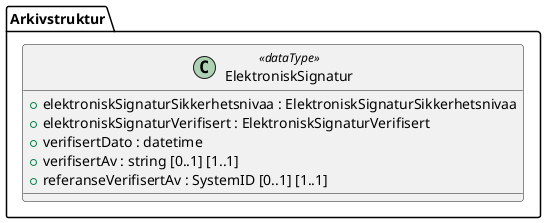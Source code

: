 @startuml
class Arkivstruktur.ElektroniskSignatur <<dataType>> {
  +elektroniskSignaturSikkerhetsnivaa : ElektroniskSignaturSikkerhetsnivaa
  +elektroniskSignaturVerifisert : ElektroniskSignaturVerifisert
  +verifisertDato : datetime
  +verifisertAv : string [0..1] [1..1]
  +referanseVerifisertAv : SystemID [0..1] [1..1]
}
@enduml
